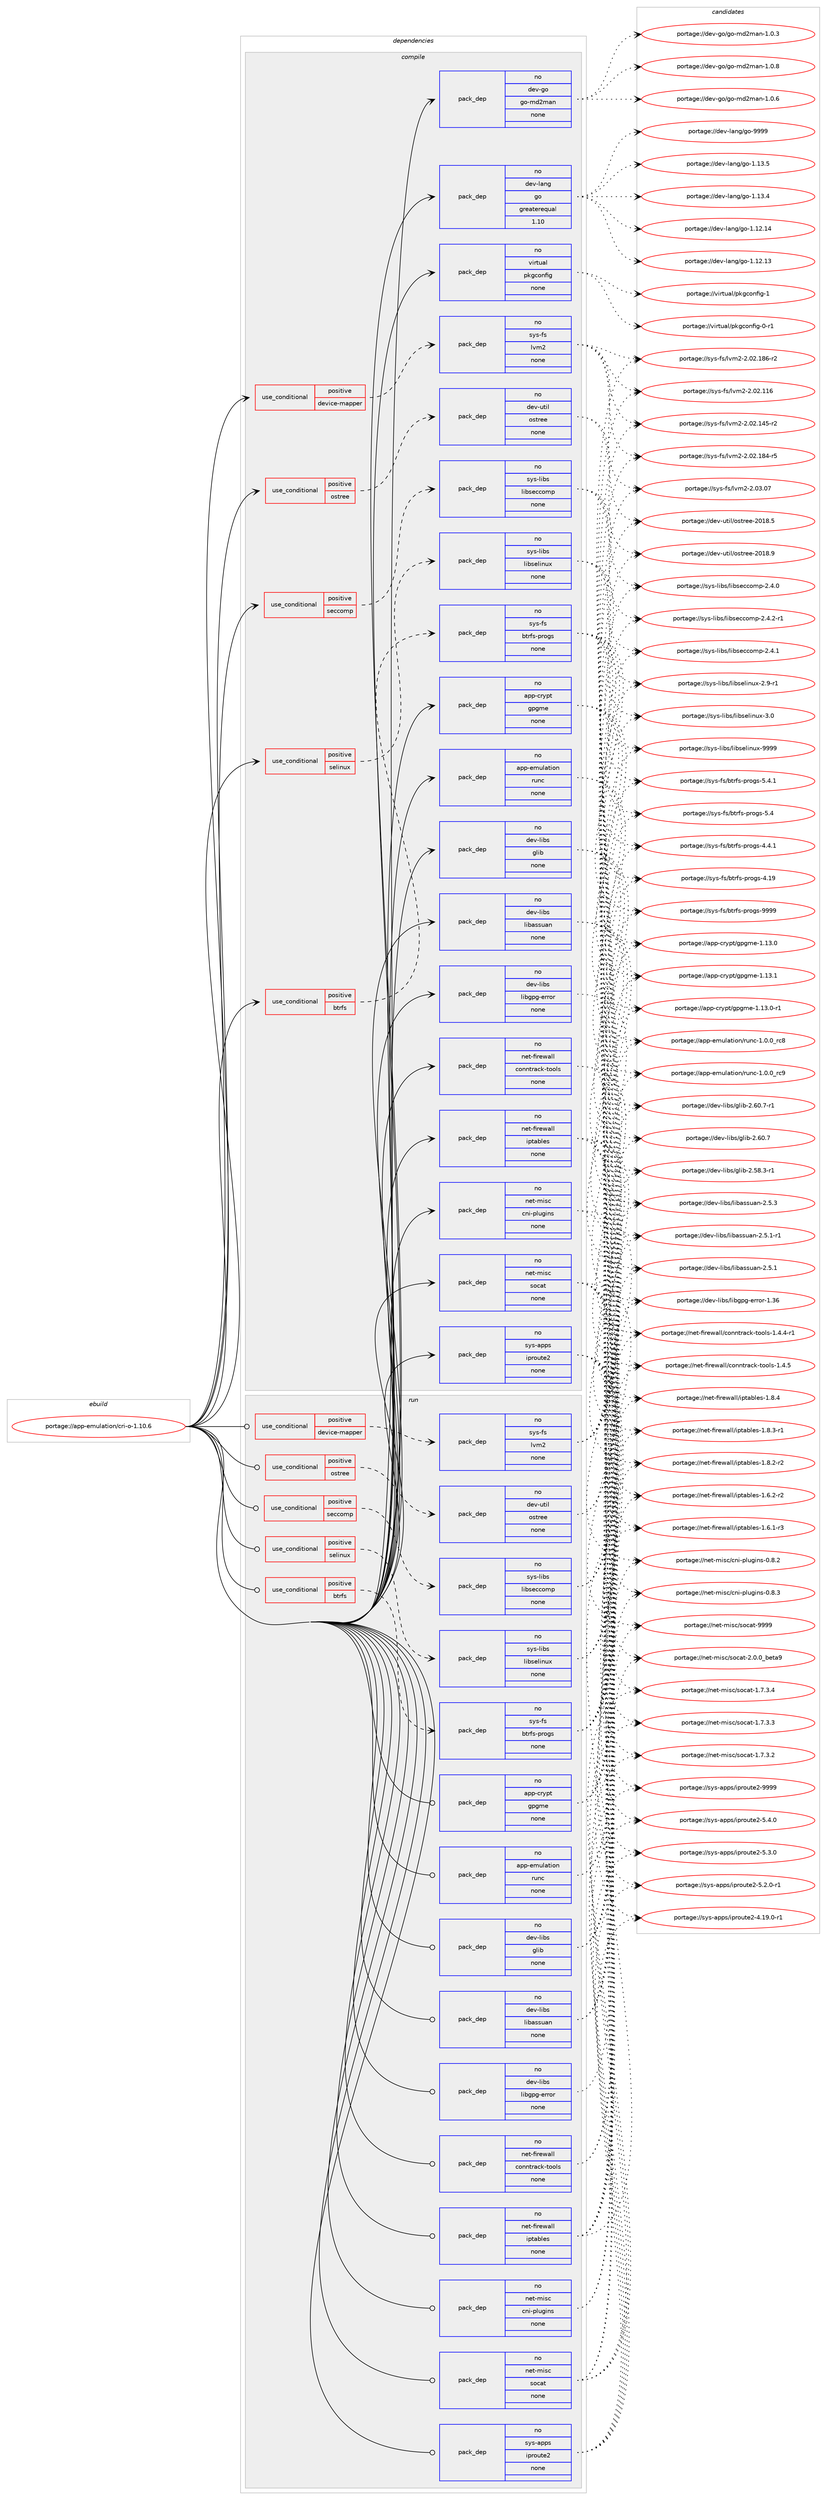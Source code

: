 digraph prolog {

# *************
# Graph options
# *************

newrank=true;
concentrate=true;
compound=true;
graph [rankdir=LR,fontname=Helvetica,fontsize=10,ranksep=1.5];#, ranksep=2.5, nodesep=0.2];
edge  [arrowhead=vee];
node  [fontname=Helvetica,fontsize=10];

# **********
# The ebuild
# **********

subgraph cluster_leftcol {
color=gray;
label=<<i>ebuild</i>>;
id [label="portage://app-emulation/cri-o-1.10.6", color=red, width=4, href="../app-emulation/cri-o-1.10.6.svg"];
}

# ****************
# The dependencies
# ****************

subgraph cluster_midcol {
color=gray;
label=<<i>dependencies</i>>;
subgraph cluster_compile {
fillcolor="#eeeeee";
style=filled;
label=<<i>compile</i>>;
subgraph cond149108 {
dependency632923 [label=<<TABLE BORDER="0" CELLBORDER="1" CELLSPACING="0" CELLPADDING="4"><TR><TD ROWSPAN="3" CELLPADDING="10">use_conditional</TD></TR><TR><TD>positive</TD></TR><TR><TD>btrfs</TD></TR></TABLE>>, shape=none, color=red];
subgraph pack475407 {
dependency632924 [label=<<TABLE BORDER="0" CELLBORDER="1" CELLSPACING="0" CELLPADDING="4" WIDTH="220"><TR><TD ROWSPAN="6" CELLPADDING="30">pack_dep</TD></TR><TR><TD WIDTH="110">no</TD></TR><TR><TD>sys-fs</TD></TR><TR><TD>btrfs-progs</TD></TR><TR><TD>none</TD></TR><TR><TD></TD></TR></TABLE>>, shape=none, color=blue];
}
dependency632923:e -> dependency632924:w [weight=20,style="dashed",arrowhead="vee"];
}
id:e -> dependency632923:w [weight=20,style="solid",arrowhead="vee"];
subgraph cond149109 {
dependency632925 [label=<<TABLE BORDER="0" CELLBORDER="1" CELLSPACING="0" CELLPADDING="4"><TR><TD ROWSPAN="3" CELLPADDING="10">use_conditional</TD></TR><TR><TD>positive</TD></TR><TR><TD>device-mapper</TD></TR></TABLE>>, shape=none, color=red];
subgraph pack475408 {
dependency632926 [label=<<TABLE BORDER="0" CELLBORDER="1" CELLSPACING="0" CELLPADDING="4" WIDTH="220"><TR><TD ROWSPAN="6" CELLPADDING="30">pack_dep</TD></TR><TR><TD WIDTH="110">no</TD></TR><TR><TD>sys-fs</TD></TR><TR><TD>lvm2</TD></TR><TR><TD>none</TD></TR><TR><TD></TD></TR></TABLE>>, shape=none, color=blue];
}
dependency632925:e -> dependency632926:w [weight=20,style="dashed",arrowhead="vee"];
}
id:e -> dependency632925:w [weight=20,style="solid",arrowhead="vee"];
subgraph cond149110 {
dependency632927 [label=<<TABLE BORDER="0" CELLBORDER="1" CELLSPACING="0" CELLPADDING="4"><TR><TD ROWSPAN="3" CELLPADDING="10">use_conditional</TD></TR><TR><TD>positive</TD></TR><TR><TD>ostree</TD></TR></TABLE>>, shape=none, color=red];
subgraph pack475409 {
dependency632928 [label=<<TABLE BORDER="0" CELLBORDER="1" CELLSPACING="0" CELLPADDING="4" WIDTH="220"><TR><TD ROWSPAN="6" CELLPADDING="30">pack_dep</TD></TR><TR><TD WIDTH="110">no</TD></TR><TR><TD>dev-util</TD></TR><TR><TD>ostree</TD></TR><TR><TD>none</TD></TR><TR><TD></TD></TR></TABLE>>, shape=none, color=blue];
}
dependency632927:e -> dependency632928:w [weight=20,style="dashed",arrowhead="vee"];
}
id:e -> dependency632927:w [weight=20,style="solid",arrowhead="vee"];
subgraph cond149111 {
dependency632929 [label=<<TABLE BORDER="0" CELLBORDER="1" CELLSPACING="0" CELLPADDING="4"><TR><TD ROWSPAN="3" CELLPADDING="10">use_conditional</TD></TR><TR><TD>positive</TD></TR><TR><TD>seccomp</TD></TR></TABLE>>, shape=none, color=red];
subgraph pack475410 {
dependency632930 [label=<<TABLE BORDER="0" CELLBORDER="1" CELLSPACING="0" CELLPADDING="4" WIDTH="220"><TR><TD ROWSPAN="6" CELLPADDING="30">pack_dep</TD></TR><TR><TD WIDTH="110">no</TD></TR><TR><TD>sys-libs</TD></TR><TR><TD>libseccomp</TD></TR><TR><TD>none</TD></TR><TR><TD></TD></TR></TABLE>>, shape=none, color=blue];
}
dependency632929:e -> dependency632930:w [weight=20,style="dashed",arrowhead="vee"];
}
id:e -> dependency632929:w [weight=20,style="solid",arrowhead="vee"];
subgraph cond149112 {
dependency632931 [label=<<TABLE BORDER="0" CELLBORDER="1" CELLSPACING="0" CELLPADDING="4"><TR><TD ROWSPAN="3" CELLPADDING="10">use_conditional</TD></TR><TR><TD>positive</TD></TR><TR><TD>selinux</TD></TR></TABLE>>, shape=none, color=red];
subgraph pack475411 {
dependency632932 [label=<<TABLE BORDER="0" CELLBORDER="1" CELLSPACING="0" CELLPADDING="4" WIDTH="220"><TR><TD ROWSPAN="6" CELLPADDING="30">pack_dep</TD></TR><TR><TD WIDTH="110">no</TD></TR><TR><TD>sys-libs</TD></TR><TR><TD>libselinux</TD></TR><TR><TD>none</TD></TR><TR><TD></TD></TR></TABLE>>, shape=none, color=blue];
}
dependency632931:e -> dependency632932:w [weight=20,style="dashed",arrowhead="vee"];
}
id:e -> dependency632931:w [weight=20,style="solid",arrowhead="vee"];
subgraph pack475412 {
dependency632933 [label=<<TABLE BORDER="0" CELLBORDER="1" CELLSPACING="0" CELLPADDING="4" WIDTH="220"><TR><TD ROWSPAN="6" CELLPADDING="30">pack_dep</TD></TR><TR><TD WIDTH="110">no</TD></TR><TR><TD>app-crypt</TD></TR><TR><TD>gpgme</TD></TR><TR><TD>none</TD></TR><TR><TD></TD></TR></TABLE>>, shape=none, color=blue];
}
id:e -> dependency632933:w [weight=20,style="solid",arrowhead="vee"];
subgraph pack475413 {
dependency632934 [label=<<TABLE BORDER="0" CELLBORDER="1" CELLSPACING="0" CELLPADDING="4" WIDTH="220"><TR><TD ROWSPAN="6" CELLPADDING="30">pack_dep</TD></TR><TR><TD WIDTH="110">no</TD></TR><TR><TD>app-emulation</TD></TR><TR><TD>runc</TD></TR><TR><TD>none</TD></TR><TR><TD></TD></TR></TABLE>>, shape=none, color=blue];
}
id:e -> dependency632934:w [weight=20,style="solid",arrowhead="vee"];
subgraph pack475414 {
dependency632935 [label=<<TABLE BORDER="0" CELLBORDER="1" CELLSPACING="0" CELLPADDING="4" WIDTH="220"><TR><TD ROWSPAN="6" CELLPADDING="30">pack_dep</TD></TR><TR><TD WIDTH="110">no</TD></TR><TR><TD>dev-go</TD></TR><TR><TD>go-md2man</TD></TR><TR><TD>none</TD></TR><TR><TD></TD></TR></TABLE>>, shape=none, color=blue];
}
id:e -> dependency632935:w [weight=20,style="solid",arrowhead="vee"];
subgraph pack475415 {
dependency632936 [label=<<TABLE BORDER="0" CELLBORDER="1" CELLSPACING="0" CELLPADDING="4" WIDTH="220"><TR><TD ROWSPAN="6" CELLPADDING="30">pack_dep</TD></TR><TR><TD WIDTH="110">no</TD></TR><TR><TD>dev-lang</TD></TR><TR><TD>go</TD></TR><TR><TD>greaterequal</TD></TR><TR><TD>1.10</TD></TR></TABLE>>, shape=none, color=blue];
}
id:e -> dependency632936:w [weight=20,style="solid",arrowhead="vee"];
subgraph pack475416 {
dependency632937 [label=<<TABLE BORDER="0" CELLBORDER="1" CELLSPACING="0" CELLPADDING="4" WIDTH="220"><TR><TD ROWSPAN="6" CELLPADDING="30">pack_dep</TD></TR><TR><TD WIDTH="110">no</TD></TR><TR><TD>dev-libs</TD></TR><TR><TD>glib</TD></TR><TR><TD>none</TD></TR><TR><TD></TD></TR></TABLE>>, shape=none, color=blue];
}
id:e -> dependency632937:w [weight=20,style="solid",arrowhead="vee"];
subgraph pack475417 {
dependency632938 [label=<<TABLE BORDER="0" CELLBORDER="1" CELLSPACING="0" CELLPADDING="4" WIDTH="220"><TR><TD ROWSPAN="6" CELLPADDING="30">pack_dep</TD></TR><TR><TD WIDTH="110">no</TD></TR><TR><TD>dev-libs</TD></TR><TR><TD>libassuan</TD></TR><TR><TD>none</TD></TR><TR><TD></TD></TR></TABLE>>, shape=none, color=blue];
}
id:e -> dependency632938:w [weight=20,style="solid",arrowhead="vee"];
subgraph pack475418 {
dependency632939 [label=<<TABLE BORDER="0" CELLBORDER="1" CELLSPACING="0" CELLPADDING="4" WIDTH="220"><TR><TD ROWSPAN="6" CELLPADDING="30">pack_dep</TD></TR><TR><TD WIDTH="110">no</TD></TR><TR><TD>dev-libs</TD></TR><TR><TD>libgpg-error</TD></TR><TR><TD>none</TD></TR><TR><TD></TD></TR></TABLE>>, shape=none, color=blue];
}
id:e -> dependency632939:w [weight=20,style="solid",arrowhead="vee"];
subgraph pack475419 {
dependency632940 [label=<<TABLE BORDER="0" CELLBORDER="1" CELLSPACING="0" CELLPADDING="4" WIDTH="220"><TR><TD ROWSPAN="6" CELLPADDING="30">pack_dep</TD></TR><TR><TD WIDTH="110">no</TD></TR><TR><TD>net-firewall</TD></TR><TR><TD>conntrack-tools</TD></TR><TR><TD>none</TD></TR><TR><TD></TD></TR></TABLE>>, shape=none, color=blue];
}
id:e -> dependency632940:w [weight=20,style="solid",arrowhead="vee"];
subgraph pack475420 {
dependency632941 [label=<<TABLE BORDER="0" CELLBORDER="1" CELLSPACING="0" CELLPADDING="4" WIDTH="220"><TR><TD ROWSPAN="6" CELLPADDING="30">pack_dep</TD></TR><TR><TD WIDTH="110">no</TD></TR><TR><TD>net-firewall</TD></TR><TR><TD>iptables</TD></TR><TR><TD>none</TD></TR><TR><TD></TD></TR></TABLE>>, shape=none, color=blue];
}
id:e -> dependency632941:w [weight=20,style="solid",arrowhead="vee"];
subgraph pack475421 {
dependency632942 [label=<<TABLE BORDER="0" CELLBORDER="1" CELLSPACING="0" CELLPADDING="4" WIDTH="220"><TR><TD ROWSPAN="6" CELLPADDING="30">pack_dep</TD></TR><TR><TD WIDTH="110">no</TD></TR><TR><TD>net-misc</TD></TR><TR><TD>cni-plugins</TD></TR><TR><TD>none</TD></TR><TR><TD></TD></TR></TABLE>>, shape=none, color=blue];
}
id:e -> dependency632942:w [weight=20,style="solid",arrowhead="vee"];
subgraph pack475422 {
dependency632943 [label=<<TABLE BORDER="0" CELLBORDER="1" CELLSPACING="0" CELLPADDING="4" WIDTH="220"><TR><TD ROWSPAN="6" CELLPADDING="30">pack_dep</TD></TR><TR><TD WIDTH="110">no</TD></TR><TR><TD>net-misc</TD></TR><TR><TD>socat</TD></TR><TR><TD>none</TD></TR><TR><TD></TD></TR></TABLE>>, shape=none, color=blue];
}
id:e -> dependency632943:w [weight=20,style="solid",arrowhead="vee"];
subgraph pack475423 {
dependency632944 [label=<<TABLE BORDER="0" CELLBORDER="1" CELLSPACING="0" CELLPADDING="4" WIDTH="220"><TR><TD ROWSPAN="6" CELLPADDING="30">pack_dep</TD></TR><TR><TD WIDTH="110">no</TD></TR><TR><TD>sys-apps</TD></TR><TR><TD>iproute2</TD></TR><TR><TD>none</TD></TR><TR><TD></TD></TR></TABLE>>, shape=none, color=blue];
}
id:e -> dependency632944:w [weight=20,style="solid",arrowhead="vee"];
subgraph pack475424 {
dependency632945 [label=<<TABLE BORDER="0" CELLBORDER="1" CELLSPACING="0" CELLPADDING="4" WIDTH="220"><TR><TD ROWSPAN="6" CELLPADDING="30">pack_dep</TD></TR><TR><TD WIDTH="110">no</TD></TR><TR><TD>virtual</TD></TR><TR><TD>pkgconfig</TD></TR><TR><TD>none</TD></TR><TR><TD></TD></TR></TABLE>>, shape=none, color=blue];
}
id:e -> dependency632945:w [weight=20,style="solid",arrowhead="vee"];
}
subgraph cluster_compileandrun {
fillcolor="#eeeeee";
style=filled;
label=<<i>compile and run</i>>;
}
subgraph cluster_run {
fillcolor="#eeeeee";
style=filled;
label=<<i>run</i>>;
subgraph cond149113 {
dependency632946 [label=<<TABLE BORDER="0" CELLBORDER="1" CELLSPACING="0" CELLPADDING="4"><TR><TD ROWSPAN="3" CELLPADDING="10">use_conditional</TD></TR><TR><TD>positive</TD></TR><TR><TD>btrfs</TD></TR></TABLE>>, shape=none, color=red];
subgraph pack475425 {
dependency632947 [label=<<TABLE BORDER="0" CELLBORDER="1" CELLSPACING="0" CELLPADDING="4" WIDTH="220"><TR><TD ROWSPAN="6" CELLPADDING="30">pack_dep</TD></TR><TR><TD WIDTH="110">no</TD></TR><TR><TD>sys-fs</TD></TR><TR><TD>btrfs-progs</TD></TR><TR><TD>none</TD></TR><TR><TD></TD></TR></TABLE>>, shape=none, color=blue];
}
dependency632946:e -> dependency632947:w [weight=20,style="dashed",arrowhead="vee"];
}
id:e -> dependency632946:w [weight=20,style="solid",arrowhead="odot"];
subgraph cond149114 {
dependency632948 [label=<<TABLE BORDER="0" CELLBORDER="1" CELLSPACING="0" CELLPADDING="4"><TR><TD ROWSPAN="3" CELLPADDING="10">use_conditional</TD></TR><TR><TD>positive</TD></TR><TR><TD>device-mapper</TD></TR></TABLE>>, shape=none, color=red];
subgraph pack475426 {
dependency632949 [label=<<TABLE BORDER="0" CELLBORDER="1" CELLSPACING="0" CELLPADDING="4" WIDTH="220"><TR><TD ROWSPAN="6" CELLPADDING="30">pack_dep</TD></TR><TR><TD WIDTH="110">no</TD></TR><TR><TD>sys-fs</TD></TR><TR><TD>lvm2</TD></TR><TR><TD>none</TD></TR><TR><TD></TD></TR></TABLE>>, shape=none, color=blue];
}
dependency632948:e -> dependency632949:w [weight=20,style="dashed",arrowhead="vee"];
}
id:e -> dependency632948:w [weight=20,style="solid",arrowhead="odot"];
subgraph cond149115 {
dependency632950 [label=<<TABLE BORDER="0" CELLBORDER="1" CELLSPACING="0" CELLPADDING="4"><TR><TD ROWSPAN="3" CELLPADDING="10">use_conditional</TD></TR><TR><TD>positive</TD></TR><TR><TD>ostree</TD></TR></TABLE>>, shape=none, color=red];
subgraph pack475427 {
dependency632951 [label=<<TABLE BORDER="0" CELLBORDER="1" CELLSPACING="0" CELLPADDING="4" WIDTH="220"><TR><TD ROWSPAN="6" CELLPADDING="30">pack_dep</TD></TR><TR><TD WIDTH="110">no</TD></TR><TR><TD>dev-util</TD></TR><TR><TD>ostree</TD></TR><TR><TD>none</TD></TR><TR><TD></TD></TR></TABLE>>, shape=none, color=blue];
}
dependency632950:e -> dependency632951:w [weight=20,style="dashed",arrowhead="vee"];
}
id:e -> dependency632950:w [weight=20,style="solid",arrowhead="odot"];
subgraph cond149116 {
dependency632952 [label=<<TABLE BORDER="0" CELLBORDER="1" CELLSPACING="0" CELLPADDING="4"><TR><TD ROWSPAN="3" CELLPADDING="10">use_conditional</TD></TR><TR><TD>positive</TD></TR><TR><TD>seccomp</TD></TR></TABLE>>, shape=none, color=red];
subgraph pack475428 {
dependency632953 [label=<<TABLE BORDER="0" CELLBORDER="1" CELLSPACING="0" CELLPADDING="4" WIDTH="220"><TR><TD ROWSPAN="6" CELLPADDING="30">pack_dep</TD></TR><TR><TD WIDTH="110">no</TD></TR><TR><TD>sys-libs</TD></TR><TR><TD>libseccomp</TD></TR><TR><TD>none</TD></TR><TR><TD></TD></TR></TABLE>>, shape=none, color=blue];
}
dependency632952:e -> dependency632953:w [weight=20,style="dashed",arrowhead="vee"];
}
id:e -> dependency632952:w [weight=20,style="solid",arrowhead="odot"];
subgraph cond149117 {
dependency632954 [label=<<TABLE BORDER="0" CELLBORDER="1" CELLSPACING="0" CELLPADDING="4"><TR><TD ROWSPAN="3" CELLPADDING="10">use_conditional</TD></TR><TR><TD>positive</TD></TR><TR><TD>selinux</TD></TR></TABLE>>, shape=none, color=red];
subgraph pack475429 {
dependency632955 [label=<<TABLE BORDER="0" CELLBORDER="1" CELLSPACING="0" CELLPADDING="4" WIDTH="220"><TR><TD ROWSPAN="6" CELLPADDING="30">pack_dep</TD></TR><TR><TD WIDTH="110">no</TD></TR><TR><TD>sys-libs</TD></TR><TR><TD>libselinux</TD></TR><TR><TD>none</TD></TR><TR><TD></TD></TR></TABLE>>, shape=none, color=blue];
}
dependency632954:e -> dependency632955:w [weight=20,style="dashed",arrowhead="vee"];
}
id:e -> dependency632954:w [weight=20,style="solid",arrowhead="odot"];
subgraph pack475430 {
dependency632956 [label=<<TABLE BORDER="0" CELLBORDER="1" CELLSPACING="0" CELLPADDING="4" WIDTH="220"><TR><TD ROWSPAN="6" CELLPADDING="30">pack_dep</TD></TR><TR><TD WIDTH="110">no</TD></TR><TR><TD>app-crypt</TD></TR><TR><TD>gpgme</TD></TR><TR><TD>none</TD></TR><TR><TD></TD></TR></TABLE>>, shape=none, color=blue];
}
id:e -> dependency632956:w [weight=20,style="solid",arrowhead="odot"];
subgraph pack475431 {
dependency632957 [label=<<TABLE BORDER="0" CELLBORDER="1" CELLSPACING="0" CELLPADDING="4" WIDTH="220"><TR><TD ROWSPAN="6" CELLPADDING="30">pack_dep</TD></TR><TR><TD WIDTH="110">no</TD></TR><TR><TD>app-emulation</TD></TR><TR><TD>runc</TD></TR><TR><TD>none</TD></TR><TR><TD></TD></TR></TABLE>>, shape=none, color=blue];
}
id:e -> dependency632957:w [weight=20,style="solid",arrowhead="odot"];
subgraph pack475432 {
dependency632958 [label=<<TABLE BORDER="0" CELLBORDER="1" CELLSPACING="0" CELLPADDING="4" WIDTH="220"><TR><TD ROWSPAN="6" CELLPADDING="30">pack_dep</TD></TR><TR><TD WIDTH="110">no</TD></TR><TR><TD>dev-libs</TD></TR><TR><TD>glib</TD></TR><TR><TD>none</TD></TR><TR><TD></TD></TR></TABLE>>, shape=none, color=blue];
}
id:e -> dependency632958:w [weight=20,style="solid",arrowhead="odot"];
subgraph pack475433 {
dependency632959 [label=<<TABLE BORDER="0" CELLBORDER="1" CELLSPACING="0" CELLPADDING="4" WIDTH="220"><TR><TD ROWSPAN="6" CELLPADDING="30">pack_dep</TD></TR><TR><TD WIDTH="110">no</TD></TR><TR><TD>dev-libs</TD></TR><TR><TD>libassuan</TD></TR><TR><TD>none</TD></TR><TR><TD></TD></TR></TABLE>>, shape=none, color=blue];
}
id:e -> dependency632959:w [weight=20,style="solid",arrowhead="odot"];
subgraph pack475434 {
dependency632960 [label=<<TABLE BORDER="0" CELLBORDER="1" CELLSPACING="0" CELLPADDING="4" WIDTH="220"><TR><TD ROWSPAN="6" CELLPADDING="30">pack_dep</TD></TR><TR><TD WIDTH="110">no</TD></TR><TR><TD>dev-libs</TD></TR><TR><TD>libgpg-error</TD></TR><TR><TD>none</TD></TR><TR><TD></TD></TR></TABLE>>, shape=none, color=blue];
}
id:e -> dependency632960:w [weight=20,style="solid",arrowhead="odot"];
subgraph pack475435 {
dependency632961 [label=<<TABLE BORDER="0" CELLBORDER="1" CELLSPACING="0" CELLPADDING="4" WIDTH="220"><TR><TD ROWSPAN="6" CELLPADDING="30">pack_dep</TD></TR><TR><TD WIDTH="110">no</TD></TR><TR><TD>net-firewall</TD></TR><TR><TD>conntrack-tools</TD></TR><TR><TD>none</TD></TR><TR><TD></TD></TR></TABLE>>, shape=none, color=blue];
}
id:e -> dependency632961:w [weight=20,style="solid",arrowhead="odot"];
subgraph pack475436 {
dependency632962 [label=<<TABLE BORDER="0" CELLBORDER="1" CELLSPACING="0" CELLPADDING="4" WIDTH="220"><TR><TD ROWSPAN="6" CELLPADDING="30">pack_dep</TD></TR><TR><TD WIDTH="110">no</TD></TR><TR><TD>net-firewall</TD></TR><TR><TD>iptables</TD></TR><TR><TD>none</TD></TR><TR><TD></TD></TR></TABLE>>, shape=none, color=blue];
}
id:e -> dependency632962:w [weight=20,style="solid",arrowhead="odot"];
subgraph pack475437 {
dependency632963 [label=<<TABLE BORDER="0" CELLBORDER="1" CELLSPACING="0" CELLPADDING="4" WIDTH="220"><TR><TD ROWSPAN="6" CELLPADDING="30">pack_dep</TD></TR><TR><TD WIDTH="110">no</TD></TR><TR><TD>net-misc</TD></TR><TR><TD>cni-plugins</TD></TR><TR><TD>none</TD></TR><TR><TD></TD></TR></TABLE>>, shape=none, color=blue];
}
id:e -> dependency632963:w [weight=20,style="solid",arrowhead="odot"];
subgraph pack475438 {
dependency632964 [label=<<TABLE BORDER="0" CELLBORDER="1" CELLSPACING="0" CELLPADDING="4" WIDTH="220"><TR><TD ROWSPAN="6" CELLPADDING="30">pack_dep</TD></TR><TR><TD WIDTH="110">no</TD></TR><TR><TD>net-misc</TD></TR><TR><TD>socat</TD></TR><TR><TD>none</TD></TR><TR><TD></TD></TR></TABLE>>, shape=none, color=blue];
}
id:e -> dependency632964:w [weight=20,style="solid",arrowhead="odot"];
subgraph pack475439 {
dependency632965 [label=<<TABLE BORDER="0" CELLBORDER="1" CELLSPACING="0" CELLPADDING="4" WIDTH="220"><TR><TD ROWSPAN="6" CELLPADDING="30">pack_dep</TD></TR><TR><TD WIDTH="110">no</TD></TR><TR><TD>sys-apps</TD></TR><TR><TD>iproute2</TD></TR><TR><TD>none</TD></TR><TR><TD></TD></TR></TABLE>>, shape=none, color=blue];
}
id:e -> dependency632965:w [weight=20,style="solid",arrowhead="odot"];
}
}

# **************
# The candidates
# **************

subgraph cluster_choices {
rank=same;
color=gray;
label=<<i>candidates</i>>;

subgraph choice475407 {
color=black;
nodesep=1;
choice115121115451021154798116114102115451121141111031154557575757 [label="portage://sys-fs/btrfs-progs-9999", color=red, width=4,href="../sys-fs/btrfs-progs-9999.svg"];
choice11512111545102115479811611410211545112114111103115455346524649 [label="portage://sys-fs/btrfs-progs-5.4.1", color=red, width=4,href="../sys-fs/btrfs-progs-5.4.1.svg"];
choice1151211154510211547981161141021154511211411110311545534652 [label="portage://sys-fs/btrfs-progs-5.4", color=red, width=4,href="../sys-fs/btrfs-progs-5.4.svg"];
choice11512111545102115479811611410211545112114111103115455246524649 [label="portage://sys-fs/btrfs-progs-4.4.1", color=red, width=4,href="../sys-fs/btrfs-progs-4.4.1.svg"];
choice115121115451021154798116114102115451121141111031154552464957 [label="portage://sys-fs/btrfs-progs-4.19", color=red, width=4,href="../sys-fs/btrfs-progs-4.19.svg"];
dependency632924:e -> choice115121115451021154798116114102115451121141111031154557575757:w [style=dotted,weight="100"];
dependency632924:e -> choice11512111545102115479811611410211545112114111103115455346524649:w [style=dotted,weight="100"];
dependency632924:e -> choice1151211154510211547981161141021154511211411110311545534652:w [style=dotted,weight="100"];
dependency632924:e -> choice11512111545102115479811611410211545112114111103115455246524649:w [style=dotted,weight="100"];
dependency632924:e -> choice115121115451021154798116114102115451121141111031154552464957:w [style=dotted,weight="100"];
}
subgraph choice475408 {
color=black;
nodesep=1;
choice1151211154510211547108118109504550464851464855 [label="portage://sys-fs/lvm2-2.03.07", color=red, width=4,href="../sys-fs/lvm2-2.03.07.svg"];
choice1151211154510211547108118109504550464850464956544511450 [label="portage://sys-fs/lvm2-2.02.186-r2", color=red, width=4,href="../sys-fs/lvm2-2.02.186-r2.svg"];
choice1151211154510211547108118109504550464850464956524511453 [label="portage://sys-fs/lvm2-2.02.184-r5", color=red, width=4,href="../sys-fs/lvm2-2.02.184-r5.svg"];
choice1151211154510211547108118109504550464850464952534511450 [label="portage://sys-fs/lvm2-2.02.145-r2", color=red, width=4,href="../sys-fs/lvm2-2.02.145-r2.svg"];
choice115121115451021154710811810950455046485046494954 [label="portage://sys-fs/lvm2-2.02.116", color=red, width=4,href="../sys-fs/lvm2-2.02.116.svg"];
dependency632926:e -> choice1151211154510211547108118109504550464851464855:w [style=dotted,weight="100"];
dependency632926:e -> choice1151211154510211547108118109504550464850464956544511450:w [style=dotted,weight="100"];
dependency632926:e -> choice1151211154510211547108118109504550464850464956524511453:w [style=dotted,weight="100"];
dependency632926:e -> choice1151211154510211547108118109504550464850464952534511450:w [style=dotted,weight="100"];
dependency632926:e -> choice115121115451021154710811810950455046485046494954:w [style=dotted,weight="100"];
}
subgraph choice475409 {
color=black;
nodesep=1;
choice100101118451171161051084711111511611410110145504849564657 [label="portage://dev-util/ostree-2018.9", color=red, width=4,href="../dev-util/ostree-2018.9.svg"];
choice100101118451171161051084711111511611410110145504849564653 [label="portage://dev-util/ostree-2018.5", color=red, width=4,href="../dev-util/ostree-2018.5.svg"];
dependency632928:e -> choice100101118451171161051084711111511611410110145504849564657:w [style=dotted,weight="100"];
dependency632928:e -> choice100101118451171161051084711111511611410110145504849564653:w [style=dotted,weight="100"];
}
subgraph choice475410 {
color=black;
nodesep=1;
choice1151211154510810598115471081059811510199991111091124550465246504511449 [label="portage://sys-libs/libseccomp-2.4.2-r1", color=red, width=4,href="../sys-libs/libseccomp-2.4.2-r1.svg"];
choice115121115451081059811547108105981151019999111109112455046524649 [label="portage://sys-libs/libseccomp-2.4.1", color=red, width=4,href="../sys-libs/libseccomp-2.4.1.svg"];
choice115121115451081059811547108105981151019999111109112455046524648 [label="portage://sys-libs/libseccomp-2.4.0", color=red, width=4,href="../sys-libs/libseccomp-2.4.0.svg"];
dependency632930:e -> choice1151211154510810598115471081059811510199991111091124550465246504511449:w [style=dotted,weight="100"];
dependency632930:e -> choice115121115451081059811547108105981151019999111109112455046524649:w [style=dotted,weight="100"];
dependency632930:e -> choice115121115451081059811547108105981151019999111109112455046524648:w [style=dotted,weight="100"];
}
subgraph choice475411 {
color=black;
nodesep=1;
choice115121115451081059811547108105981151011081051101171204557575757 [label="portage://sys-libs/libselinux-9999", color=red, width=4,href="../sys-libs/libselinux-9999.svg"];
choice1151211154510810598115471081059811510110810511011712045514648 [label="portage://sys-libs/libselinux-3.0", color=red, width=4,href="../sys-libs/libselinux-3.0.svg"];
choice11512111545108105981154710810598115101108105110117120455046574511449 [label="portage://sys-libs/libselinux-2.9-r1", color=red, width=4,href="../sys-libs/libselinux-2.9-r1.svg"];
dependency632932:e -> choice115121115451081059811547108105981151011081051101171204557575757:w [style=dotted,weight="100"];
dependency632932:e -> choice1151211154510810598115471081059811510110810511011712045514648:w [style=dotted,weight="100"];
dependency632932:e -> choice11512111545108105981154710810598115101108105110117120455046574511449:w [style=dotted,weight="100"];
}
subgraph choice475412 {
color=black;
nodesep=1;
choice9711211245991141211121164710311210310910145494649514649 [label="portage://app-crypt/gpgme-1.13.1", color=red, width=4,href="../app-crypt/gpgme-1.13.1.svg"];
choice97112112459911412111211647103112103109101454946495146484511449 [label="portage://app-crypt/gpgme-1.13.0-r1", color=red, width=4,href="../app-crypt/gpgme-1.13.0-r1.svg"];
choice9711211245991141211121164710311210310910145494649514648 [label="portage://app-crypt/gpgme-1.13.0", color=red, width=4,href="../app-crypt/gpgme-1.13.0.svg"];
dependency632933:e -> choice9711211245991141211121164710311210310910145494649514649:w [style=dotted,weight="100"];
dependency632933:e -> choice97112112459911412111211647103112103109101454946495146484511449:w [style=dotted,weight="100"];
dependency632933:e -> choice9711211245991141211121164710311210310910145494649514648:w [style=dotted,weight="100"];
}
subgraph choice475413 {
color=black;
nodesep=1;
choice9711211245101109117108971161051111104711411711099454946484648951149957 [label="portage://app-emulation/runc-1.0.0_rc9", color=red, width=4,href="../app-emulation/runc-1.0.0_rc9.svg"];
choice9711211245101109117108971161051111104711411711099454946484648951149956 [label="portage://app-emulation/runc-1.0.0_rc8", color=red, width=4,href="../app-emulation/runc-1.0.0_rc8.svg"];
dependency632934:e -> choice9711211245101109117108971161051111104711411711099454946484648951149957:w [style=dotted,weight="100"];
dependency632934:e -> choice9711211245101109117108971161051111104711411711099454946484648951149956:w [style=dotted,weight="100"];
}
subgraph choice475414 {
color=black;
nodesep=1;
choice1001011184510311147103111451091005010997110454946484656 [label="portage://dev-go/go-md2man-1.0.8", color=red, width=4,href="../dev-go/go-md2man-1.0.8.svg"];
choice1001011184510311147103111451091005010997110454946484654 [label="portage://dev-go/go-md2man-1.0.6", color=red, width=4,href="../dev-go/go-md2man-1.0.6.svg"];
choice1001011184510311147103111451091005010997110454946484651 [label="portage://dev-go/go-md2man-1.0.3", color=red, width=4,href="../dev-go/go-md2man-1.0.3.svg"];
dependency632935:e -> choice1001011184510311147103111451091005010997110454946484656:w [style=dotted,weight="100"];
dependency632935:e -> choice1001011184510311147103111451091005010997110454946484654:w [style=dotted,weight="100"];
dependency632935:e -> choice1001011184510311147103111451091005010997110454946484651:w [style=dotted,weight="100"];
}
subgraph choice475415 {
color=black;
nodesep=1;
choice1001011184510897110103471031114557575757 [label="portage://dev-lang/go-9999", color=red, width=4,href="../dev-lang/go-9999.svg"];
choice10010111845108971101034710311145494649514653 [label="portage://dev-lang/go-1.13.5", color=red, width=4,href="../dev-lang/go-1.13.5.svg"];
choice10010111845108971101034710311145494649514652 [label="portage://dev-lang/go-1.13.4", color=red, width=4,href="../dev-lang/go-1.13.4.svg"];
choice1001011184510897110103471031114549464950464952 [label="portage://dev-lang/go-1.12.14", color=red, width=4,href="../dev-lang/go-1.12.14.svg"];
choice1001011184510897110103471031114549464950464951 [label="portage://dev-lang/go-1.12.13", color=red, width=4,href="../dev-lang/go-1.12.13.svg"];
dependency632936:e -> choice1001011184510897110103471031114557575757:w [style=dotted,weight="100"];
dependency632936:e -> choice10010111845108971101034710311145494649514653:w [style=dotted,weight="100"];
dependency632936:e -> choice10010111845108971101034710311145494649514652:w [style=dotted,weight="100"];
dependency632936:e -> choice1001011184510897110103471031114549464950464952:w [style=dotted,weight="100"];
dependency632936:e -> choice1001011184510897110103471031114549464950464951:w [style=dotted,weight="100"];
}
subgraph choice475416 {
color=black;
nodesep=1;
choice10010111845108105981154710310810598455046544846554511449 [label="portage://dev-libs/glib-2.60.7-r1", color=red, width=4,href="../dev-libs/glib-2.60.7-r1.svg"];
choice1001011184510810598115471031081059845504654484655 [label="portage://dev-libs/glib-2.60.7", color=red, width=4,href="../dev-libs/glib-2.60.7.svg"];
choice10010111845108105981154710310810598455046535646514511449 [label="portage://dev-libs/glib-2.58.3-r1", color=red, width=4,href="../dev-libs/glib-2.58.3-r1.svg"];
dependency632937:e -> choice10010111845108105981154710310810598455046544846554511449:w [style=dotted,weight="100"];
dependency632937:e -> choice1001011184510810598115471031081059845504654484655:w [style=dotted,weight="100"];
dependency632937:e -> choice10010111845108105981154710310810598455046535646514511449:w [style=dotted,weight="100"];
}
subgraph choice475417 {
color=black;
nodesep=1;
choice100101118451081059811547108105989711511511797110455046534651 [label="portage://dev-libs/libassuan-2.5.3", color=red, width=4,href="../dev-libs/libassuan-2.5.3.svg"];
choice1001011184510810598115471081059897115115117971104550465346494511449 [label="portage://dev-libs/libassuan-2.5.1-r1", color=red, width=4,href="../dev-libs/libassuan-2.5.1-r1.svg"];
choice100101118451081059811547108105989711511511797110455046534649 [label="portage://dev-libs/libassuan-2.5.1", color=red, width=4,href="../dev-libs/libassuan-2.5.1.svg"];
dependency632938:e -> choice100101118451081059811547108105989711511511797110455046534651:w [style=dotted,weight="100"];
dependency632938:e -> choice1001011184510810598115471081059897115115117971104550465346494511449:w [style=dotted,weight="100"];
dependency632938:e -> choice100101118451081059811547108105989711511511797110455046534649:w [style=dotted,weight="100"];
}
subgraph choice475418 {
color=black;
nodesep=1;
choice10010111845108105981154710810598103112103451011141141111144549465154 [label="portage://dev-libs/libgpg-error-1.36", color=red, width=4,href="../dev-libs/libgpg-error-1.36.svg"];
dependency632939:e -> choice10010111845108105981154710810598103112103451011141141111144549465154:w [style=dotted,weight="100"];
}
subgraph choice475419 {
color=black;
nodesep=1;
choice11010111645102105114101119971081084799111110110116114979910745116111111108115454946524653 [label="portage://net-firewall/conntrack-tools-1.4.5", color=red, width=4,href="../net-firewall/conntrack-tools-1.4.5.svg"];
choice110101116451021051141011199710810847991111101101161149799107451161111111081154549465246524511449 [label="portage://net-firewall/conntrack-tools-1.4.4-r1", color=red, width=4,href="../net-firewall/conntrack-tools-1.4.4-r1.svg"];
dependency632940:e -> choice11010111645102105114101119971081084799111110110116114979910745116111111108115454946524653:w [style=dotted,weight="100"];
dependency632940:e -> choice110101116451021051141011199710810847991111101101161149799107451161111111081154549465246524511449:w [style=dotted,weight="100"];
}
subgraph choice475420 {
color=black;
nodesep=1;
choice1101011164510210511410111997108108471051121169798108101115454946564652 [label="portage://net-firewall/iptables-1.8.4", color=red, width=4,href="../net-firewall/iptables-1.8.4.svg"];
choice11010111645102105114101119971081084710511211697981081011154549465646514511449 [label="portage://net-firewall/iptables-1.8.3-r1", color=red, width=4,href="../net-firewall/iptables-1.8.3-r1.svg"];
choice11010111645102105114101119971081084710511211697981081011154549465646504511450 [label="portage://net-firewall/iptables-1.8.2-r2", color=red, width=4,href="../net-firewall/iptables-1.8.2-r2.svg"];
choice11010111645102105114101119971081084710511211697981081011154549465446504511450 [label="portage://net-firewall/iptables-1.6.2-r2", color=red, width=4,href="../net-firewall/iptables-1.6.2-r2.svg"];
choice11010111645102105114101119971081084710511211697981081011154549465446494511451 [label="portage://net-firewall/iptables-1.6.1-r3", color=red, width=4,href="../net-firewall/iptables-1.6.1-r3.svg"];
dependency632941:e -> choice1101011164510210511410111997108108471051121169798108101115454946564652:w [style=dotted,weight="100"];
dependency632941:e -> choice11010111645102105114101119971081084710511211697981081011154549465646514511449:w [style=dotted,weight="100"];
dependency632941:e -> choice11010111645102105114101119971081084710511211697981081011154549465646504511450:w [style=dotted,weight="100"];
dependency632941:e -> choice11010111645102105114101119971081084710511211697981081011154549465446504511450:w [style=dotted,weight="100"];
dependency632941:e -> choice11010111645102105114101119971081084710511211697981081011154549465446494511451:w [style=dotted,weight="100"];
}
subgraph choice475421 {
color=black;
nodesep=1;
choice1101011164510910511599479911010545112108117103105110115454846564651 [label="portage://net-misc/cni-plugins-0.8.3", color=red, width=4,href="../net-misc/cni-plugins-0.8.3.svg"];
choice1101011164510910511599479911010545112108117103105110115454846564650 [label="portage://net-misc/cni-plugins-0.8.2", color=red, width=4,href="../net-misc/cni-plugins-0.8.2.svg"];
dependency632942:e -> choice1101011164510910511599479911010545112108117103105110115454846564651:w [style=dotted,weight="100"];
dependency632942:e -> choice1101011164510910511599479911010545112108117103105110115454846564650:w [style=dotted,weight="100"];
}
subgraph choice475422 {
color=black;
nodesep=1;
choice11010111645109105115994711511199971164557575757 [label="portage://net-misc/socat-9999", color=red, width=4,href="../net-misc/socat-9999.svg"];
choice110101116451091051159947115111999711645504648464895981011169757 [label="portage://net-misc/socat-2.0.0_beta9", color=red, width=4,href="../net-misc/socat-2.0.0_beta9.svg"];
choice11010111645109105115994711511199971164549465546514652 [label="portage://net-misc/socat-1.7.3.4", color=red, width=4,href="../net-misc/socat-1.7.3.4.svg"];
choice11010111645109105115994711511199971164549465546514651 [label="portage://net-misc/socat-1.7.3.3", color=red, width=4,href="../net-misc/socat-1.7.3.3.svg"];
choice11010111645109105115994711511199971164549465546514650 [label="portage://net-misc/socat-1.7.3.2", color=red, width=4,href="../net-misc/socat-1.7.3.2.svg"];
dependency632943:e -> choice11010111645109105115994711511199971164557575757:w [style=dotted,weight="100"];
dependency632943:e -> choice110101116451091051159947115111999711645504648464895981011169757:w [style=dotted,weight="100"];
dependency632943:e -> choice11010111645109105115994711511199971164549465546514652:w [style=dotted,weight="100"];
dependency632943:e -> choice11010111645109105115994711511199971164549465546514651:w [style=dotted,weight="100"];
dependency632943:e -> choice11010111645109105115994711511199971164549465546514650:w [style=dotted,weight="100"];
}
subgraph choice475423 {
color=black;
nodesep=1;
choice115121115459711211211547105112114111117116101504557575757 [label="portage://sys-apps/iproute2-9999", color=red, width=4,href="../sys-apps/iproute2-9999.svg"];
choice11512111545971121121154710511211411111711610150455346524648 [label="portage://sys-apps/iproute2-5.4.0", color=red, width=4,href="../sys-apps/iproute2-5.4.0.svg"];
choice11512111545971121121154710511211411111711610150455346514648 [label="portage://sys-apps/iproute2-5.3.0", color=red, width=4,href="../sys-apps/iproute2-5.3.0.svg"];
choice115121115459711211211547105112114111117116101504553465046484511449 [label="portage://sys-apps/iproute2-5.2.0-r1", color=red, width=4,href="../sys-apps/iproute2-5.2.0-r1.svg"];
choice11512111545971121121154710511211411111711610150455246495746484511449 [label="portage://sys-apps/iproute2-4.19.0-r1", color=red, width=4,href="../sys-apps/iproute2-4.19.0-r1.svg"];
dependency632944:e -> choice115121115459711211211547105112114111117116101504557575757:w [style=dotted,weight="100"];
dependency632944:e -> choice11512111545971121121154710511211411111711610150455346524648:w [style=dotted,weight="100"];
dependency632944:e -> choice11512111545971121121154710511211411111711610150455346514648:w [style=dotted,weight="100"];
dependency632944:e -> choice115121115459711211211547105112114111117116101504553465046484511449:w [style=dotted,weight="100"];
dependency632944:e -> choice11512111545971121121154710511211411111711610150455246495746484511449:w [style=dotted,weight="100"];
}
subgraph choice475424 {
color=black;
nodesep=1;
choice1181051141161179710847112107103991111101021051034549 [label="portage://virtual/pkgconfig-1", color=red, width=4,href="../virtual/pkgconfig-1.svg"];
choice11810511411611797108471121071039911111010210510345484511449 [label="portage://virtual/pkgconfig-0-r1", color=red, width=4,href="../virtual/pkgconfig-0-r1.svg"];
dependency632945:e -> choice1181051141161179710847112107103991111101021051034549:w [style=dotted,weight="100"];
dependency632945:e -> choice11810511411611797108471121071039911111010210510345484511449:w [style=dotted,weight="100"];
}
subgraph choice475425 {
color=black;
nodesep=1;
choice115121115451021154798116114102115451121141111031154557575757 [label="portage://sys-fs/btrfs-progs-9999", color=red, width=4,href="../sys-fs/btrfs-progs-9999.svg"];
choice11512111545102115479811611410211545112114111103115455346524649 [label="portage://sys-fs/btrfs-progs-5.4.1", color=red, width=4,href="../sys-fs/btrfs-progs-5.4.1.svg"];
choice1151211154510211547981161141021154511211411110311545534652 [label="portage://sys-fs/btrfs-progs-5.4", color=red, width=4,href="../sys-fs/btrfs-progs-5.4.svg"];
choice11512111545102115479811611410211545112114111103115455246524649 [label="portage://sys-fs/btrfs-progs-4.4.1", color=red, width=4,href="../sys-fs/btrfs-progs-4.4.1.svg"];
choice115121115451021154798116114102115451121141111031154552464957 [label="portage://sys-fs/btrfs-progs-4.19", color=red, width=4,href="../sys-fs/btrfs-progs-4.19.svg"];
dependency632947:e -> choice115121115451021154798116114102115451121141111031154557575757:w [style=dotted,weight="100"];
dependency632947:e -> choice11512111545102115479811611410211545112114111103115455346524649:w [style=dotted,weight="100"];
dependency632947:e -> choice1151211154510211547981161141021154511211411110311545534652:w [style=dotted,weight="100"];
dependency632947:e -> choice11512111545102115479811611410211545112114111103115455246524649:w [style=dotted,weight="100"];
dependency632947:e -> choice115121115451021154798116114102115451121141111031154552464957:w [style=dotted,weight="100"];
}
subgraph choice475426 {
color=black;
nodesep=1;
choice1151211154510211547108118109504550464851464855 [label="portage://sys-fs/lvm2-2.03.07", color=red, width=4,href="../sys-fs/lvm2-2.03.07.svg"];
choice1151211154510211547108118109504550464850464956544511450 [label="portage://sys-fs/lvm2-2.02.186-r2", color=red, width=4,href="../sys-fs/lvm2-2.02.186-r2.svg"];
choice1151211154510211547108118109504550464850464956524511453 [label="portage://sys-fs/lvm2-2.02.184-r5", color=red, width=4,href="../sys-fs/lvm2-2.02.184-r5.svg"];
choice1151211154510211547108118109504550464850464952534511450 [label="portage://sys-fs/lvm2-2.02.145-r2", color=red, width=4,href="../sys-fs/lvm2-2.02.145-r2.svg"];
choice115121115451021154710811810950455046485046494954 [label="portage://sys-fs/lvm2-2.02.116", color=red, width=4,href="../sys-fs/lvm2-2.02.116.svg"];
dependency632949:e -> choice1151211154510211547108118109504550464851464855:w [style=dotted,weight="100"];
dependency632949:e -> choice1151211154510211547108118109504550464850464956544511450:w [style=dotted,weight="100"];
dependency632949:e -> choice1151211154510211547108118109504550464850464956524511453:w [style=dotted,weight="100"];
dependency632949:e -> choice1151211154510211547108118109504550464850464952534511450:w [style=dotted,weight="100"];
dependency632949:e -> choice115121115451021154710811810950455046485046494954:w [style=dotted,weight="100"];
}
subgraph choice475427 {
color=black;
nodesep=1;
choice100101118451171161051084711111511611410110145504849564657 [label="portage://dev-util/ostree-2018.9", color=red, width=4,href="../dev-util/ostree-2018.9.svg"];
choice100101118451171161051084711111511611410110145504849564653 [label="portage://dev-util/ostree-2018.5", color=red, width=4,href="../dev-util/ostree-2018.5.svg"];
dependency632951:e -> choice100101118451171161051084711111511611410110145504849564657:w [style=dotted,weight="100"];
dependency632951:e -> choice100101118451171161051084711111511611410110145504849564653:w [style=dotted,weight="100"];
}
subgraph choice475428 {
color=black;
nodesep=1;
choice1151211154510810598115471081059811510199991111091124550465246504511449 [label="portage://sys-libs/libseccomp-2.4.2-r1", color=red, width=4,href="../sys-libs/libseccomp-2.4.2-r1.svg"];
choice115121115451081059811547108105981151019999111109112455046524649 [label="portage://sys-libs/libseccomp-2.4.1", color=red, width=4,href="../sys-libs/libseccomp-2.4.1.svg"];
choice115121115451081059811547108105981151019999111109112455046524648 [label="portage://sys-libs/libseccomp-2.4.0", color=red, width=4,href="../sys-libs/libseccomp-2.4.0.svg"];
dependency632953:e -> choice1151211154510810598115471081059811510199991111091124550465246504511449:w [style=dotted,weight="100"];
dependency632953:e -> choice115121115451081059811547108105981151019999111109112455046524649:w [style=dotted,weight="100"];
dependency632953:e -> choice115121115451081059811547108105981151019999111109112455046524648:w [style=dotted,weight="100"];
}
subgraph choice475429 {
color=black;
nodesep=1;
choice115121115451081059811547108105981151011081051101171204557575757 [label="portage://sys-libs/libselinux-9999", color=red, width=4,href="../sys-libs/libselinux-9999.svg"];
choice1151211154510810598115471081059811510110810511011712045514648 [label="portage://sys-libs/libselinux-3.0", color=red, width=4,href="../sys-libs/libselinux-3.0.svg"];
choice11512111545108105981154710810598115101108105110117120455046574511449 [label="portage://sys-libs/libselinux-2.9-r1", color=red, width=4,href="../sys-libs/libselinux-2.9-r1.svg"];
dependency632955:e -> choice115121115451081059811547108105981151011081051101171204557575757:w [style=dotted,weight="100"];
dependency632955:e -> choice1151211154510810598115471081059811510110810511011712045514648:w [style=dotted,weight="100"];
dependency632955:e -> choice11512111545108105981154710810598115101108105110117120455046574511449:w [style=dotted,weight="100"];
}
subgraph choice475430 {
color=black;
nodesep=1;
choice9711211245991141211121164710311210310910145494649514649 [label="portage://app-crypt/gpgme-1.13.1", color=red, width=4,href="../app-crypt/gpgme-1.13.1.svg"];
choice97112112459911412111211647103112103109101454946495146484511449 [label="portage://app-crypt/gpgme-1.13.0-r1", color=red, width=4,href="../app-crypt/gpgme-1.13.0-r1.svg"];
choice9711211245991141211121164710311210310910145494649514648 [label="portage://app-crypt/gpgme-1.13.0", color=red, width=4,href="../app-crypt/gpgme-1.13.0.svg"];
dependency632956:e -> choice9711211245991141211121164710311210310910145494649514649:w [style=dotted,weight="100"];
dependency632956:e -> choice97112112459911412111211647103112103109101454946495146484511449:w [style=dotted,weight="100"];
dependency632956:e -> choice9711211245991141211121164710311210310910145494649514648:w [style=dotted,weight="100"];
}
subgraph choice475431 {
color=black;
nodesep=1;
choice9711211245101109117108971161051111104711411711099454946484648951149957 [label="portage://app-emulation/runc-1.0.0_rc9", color=red, width=4,href="../app-emulation/runc-1.0.0_rc9.svg"];
choice9711211245101109117108971161051111104711411711099454946484648951149956 [label="portage://app-emulation/runc-1.0.0_rc8", color=red, width=4,href="../app-emulation/runc-1.0.0_rc8.svg"];
dependency632957:e -> choice9711211245101109117108971161051111104711411711099454946484648951149957:w [style=dotted,weight="100"];
dependency632957:e -> choice9711211245101109117108971161051111104711411711099454946484648951149956:w [style=dotted,weight="100"];
}
subgraph choice475432 {
color=black;
nodesep=1;
choice10010111845108105981154710310810598455046544846554511449 [label="portage://dev-libs/glib-2.60.7-r1", color=red, width=4,href="../dev-libs/glib-2.60.7-r1.svg"];
choice1001011184510810598115471031081059845504654484655 [label="portage://dev-libs/glib-2.60.7", color=red, width=4,href="../dev-libs/glib-2.60.7.svg"];
choice10010111845108105981154710310810598455046535646514511449 [label="portage://dev-libs/glib-2.58.3-r1", color=red, width=4,href="../dev-libs/glib-2.58.3-r1.svg"];
dependency632958:e -> choice10010111845108105981154710310810598455046544846554511449:w [style=dotted,weight="100"];
dependency632958:e -> choice1001011184510810598115471031081059845504654484655:w [style=dotted,weight="100"];
dependency632958:e -> choice10010111845108105981154710310810598455046535646514511449:w [style=dotted,weight="100"];
}
subgraph choice475433 {
color=black;
nodesep=1;
choice100101118451081059811547108105989711511511797110455046534651 [label="portage://dev-libs/libassuan-2.5.3", color=red, width=4,href="../dev-libs/libassuan-2.5.3.svg"];
choice1001011184510810598115471081059897115115117971104550465346494511449 [label="portage://dev-libs/libassuan-2.5.1-r1", color=red, width=4,href="../dev-libs/libassuan-2.5.1-r1.svg"];
choice100101118451081059811547108105989711511511797110455046534649 [label="portage://dev-libs/libassuan-2.5.1", color=red, width=4,href="../dev-libs/libassuan-2.5.1.svg"];
dependency632959:e -> choice100101118451081059811547108105989711511511797110455046534651:w [style=dotted,weight="100"];
dependency632959:e -> choice1001011184510810598115471081059897115115117971104550465346494511449:w [style=dotted,weight="100"];
dependency632959:e -> choice100101118451081059811547108105989711511511797110455046534649:w [style=dotted,weight="100"];
}
subgraph choice475434 {
color=black;
nodesep=1;
choice10010111845108105981154710810598103112103451011141141111144549465154 [label="portage://dev-libs/libgpg-error-1.36", color=red, width=4,href="../dev-libs/libgpg-error-1.36.svg"];
dependency632960:e -> choice10010111845108105981154710810598103112103451011141141111144549465154:w [style=dotted,weight="100"];
}
subgraph choice475435 {
color=black;
nodesep=1;
choice11010111645102105114101119971081084799111110110116114979910745116111111108115454946524653 [label="portage://net-firewall/conntrack-tools-1.4.5", color=red, width=4,href="../net-firewall/conntrack-tools-1.4.5.svg"];
choice110101116451021051141011199710810847991111101101161149799107451161111111081154549465246524511449 [label="portage://net-firewall/conntrack-tools-1.4.4-r1", color=red, width=4,href="../net-firewall/conntrack-tools-1.4.4-r1.svg"];
dependency632961:e -> choice11010111645102105114101119971081084799111110110116114979910745116111111108115454946524653:w [style=dotted,weight="100"];
dependency632961:e -> choice110101116451021051141011199710810847991111101101161149799107451161111111081154549465246524511449:w [style=dotted,weight="100"];
}
subgraph choice475436 {
color=black;
nodesep=1;
choice1101011164510210511410111997108108471051121169798108101115454946564652 [label="portage://net-firewall/iptables-1.8.4", color=red, width=4,href="../net-firewall/iptables-1.8.4.svg"];
choice11010111645102105114101119971081084710511211697981081011154549465646514511449 [label="portage://net-firewall/iptables-1.8.3-r1", color=red, width=4,href="../net-firewall/iptables-1.8.3-r1.svg"];
choice11010111645102105114101119971081084710511211697981081011154549465646504511450 [label="portage://net-firewall/iptables-1.8.2-r2", color=red, width=4,href="../net-firewall/iptables-1.8.2-r2.svg"];
choice11010111645102105114101119971081084710511211697981081011154549465446504511450 [label="portage://net-firewall/iptables-1.6.2-r2", color=red, width=4,href="../net-firewall/iptables-1.6.2-r2.svg"];
choice11010111645102105114101119971081084710511211697981081011154549465446494511451 [label="portage://net-firewall/iptables-1.6.1-r3", color=red, width=4,href="../net-firewall/iptables-1.6.1-r3.svg"];
dependency632962:e -> choice1101011164510210511410111997108108471051121169798108101115454946564652:w [style=dotted,weight="100"];
dependency632962:e -> choice11010111645102105114101119971081084710511211697981081011154549465646514511449:w [style=dotted,weight="100"];
dependency632962:e -> choice11010111645102105114101119971081084710511211697981081011154549465646504511450:w [style=dotted,weight="100"];
dependency632962:e -> choice11010111645102105114101119971081084710511211697981081011154549465446504511450:w [style=dotted,weight="100"];
dependency632962:e -> choice11010111645102105114101119971081084710511211697981081011154549465446494511451:w [style=dotted,weight="100"];
}
subgraph choice475437 {
color=black;
nodesep=1;
choice1101011164510910511599479911010545112108117103105110115454846564651 [label="portage://net-misc/cni-plugins-0.8.3", color=red, width=4,href="../net-misc/cni-plugins-0.8.3.svg"];
choice1101011164510910511599479911010545112108117103105110115454846564650 [label="portage://net-misc/cni-plugins-0.8.2", color=red, width=4,href="../net-misc/cni-plugins-0.8.2.svg"];
dependency632963:e -> choice1101011164510910511599479911010545112108117103105110115454846564651:w [style=dotted,weight="100"];
dependency632963:e -> choice1101011164510910511599479911010545112108117103105110115454846564650:w [style=dotted,weight="100"];
}
subgraph choice475438 {
color=black;
nodesep=1;
choice11010111645109105115994711511199971164557575757 [label="portage://net-misc/socat-9999", color=red, width=4,href="../net-misc/socat-9999.svg"];
choice110101116451091051159947115111999711645504648464895981011169757 [label="portage://net-misc/socat-2.0.0_beta9", color=red, width=4,href="../net-misc/socat-2.0.0_beta9.svg"];
choice11010111645109105115994711511199971164549465546514652 [label="portage://net-misc/socat-1.7.3.4", color=red, width=4,href="../net-misc/socat-1.7.3.4.svg"];
choice11010111645109105115994711511199971164549465546514651 [label="portage://net-misc/socat-1.7.3.3", color=red, width=4,href="../net-misc/socat-1.7.3.3.svg"];
choice11010111645109105115994711511199971164549465546514650 [label="portage://net-misc/socat-1.7.3.2", color=red, width=4,href="../net-misc/socat-1.7.3.2.svg"];
dependency632964:e -> choice11010111645109105115994711511199971164557575757:w [style=dotted,weight="100"];
dependency632964:e -> choice110101116451091051159947115111999711645504648464895981011169757:w [style=dotted,weight="100"];
dependency632964:e -> choice11010111645109105115994711511199971164549465546514652:w [style=dotted,weight="100"];
dependency632964:e -> choice11010111645109105115994711511199971164549465546514651:w [style=dotted,weight="100"];
dependency632964:e -> choice11010111645109105115994711511199971164549465546514650:w [style=dotted,weight="100"];
}
subgraph choice475439 {
color=black;
nodesep=1;
choice115121115459711211211547105112114111117116101504557575757 [label="portage://sys-apps/iproute2-9999", color=red, width=4,href="../sys-apps/iproute2-9999.svg"];
choice11512111545971121121154710511211411111711610150455346524648 [label="portage://sys-apps/iproute2-5.4.0", color=red, width=4,href="../sys-apps/iproute2-5.4.0.svg"];
choice11512111545971121121154710511211411111711610150455346514648 [label="portage://sys-apps/iproute2-5.3.0", color=red, width=4,href="../sys-apps/iproute2-5.3.0.svg"];
choice115121115459711211211547105112114111117116101504553465046484511449 [label="portage://sys-apps/iproute2-5.2.0-r1", color=red, width=4,href="../sys-apps/iproute2-5.2.0-r1.svg"];
choice11512111545971121121154710511211411111711610150455246495746484511449 [label="portage://sys-apps/iproute2-4.19.0-r1", color=red, width=4,href="../sys-apps/iproute2-4.19.0-r1.svg"];
dependency632965:e -> choice115121115459711211211547105112114111117116101504557575757:w [style=dotted,weight="100"];
dependency632965:e -> choice11512111545971121121154710511211411111711610150455346524648:w [style=dotted,weight="100"];
dependency632965:e -> choice11512111545971121121154710511211411111711610150455346514648:w [style=dotted,weight="100"];
dependency632965:e -> choice115121115459711211211547105112114111117116101504553465046484511449:w [style=dotted,weight="100"];
dependency632965:e -> choice11512111545971121121154710511211411111711610150455246495746484511449:w [style=dotted,weight="100"];
}
}

}
